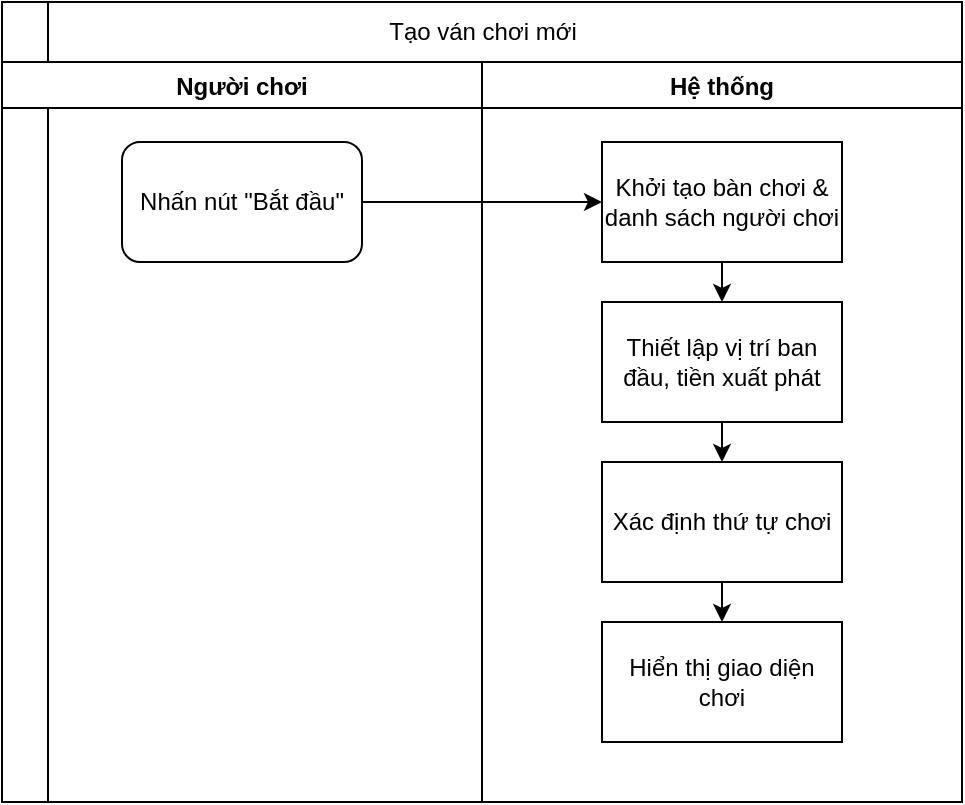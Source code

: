 <mxfile version="26.2.13">
  <diagram name="Tao_van_choi_moi" id="Tao_van_choi_moi">
    <mxGraphModel dx="1238" dy="535" grid="1" gridSize="10" guides="1" tooltips="1" connect="1" arrows="1" fold="1" page="1" pageScale="1" pageWidth="827" pageHeight="1169" math="0" shadow="0">
      <root>
        <mxCell id="0" />
        <mxCell id="1" parent="0" />
        <mxCell id="2" value="" style="swimlane;horizontal=0;" parent="1" vertex="1">
          <mxGeometry x="174" y="50" width="480" height="400" as="geometry" />
        </mxCell>
        <mxCell id="3" value="Người chơi" style="swimlane;horizontal=1;" parent="2" vertex="1">
          <mxGeometry y="30" width="240" height="370" as="geometry" />
        </mxCell>
        <mxCell id="bVVMIQz_1_GRzr4pBegv-6" value="Nhấn nút &quot;Bắt đầu&quot;" style="rounded=1;whiteSpace=wrap;html=1;" parent="3" vertex="1">
          <mxGeometry x="60" y="40" width="120" height="60" as="geometry" />
        </mxCell>
        <mxCell id="4" value="Hệ thống" style="swimlane;horizontal=1;" parent="2" vertex="1">
          <mxGeometry x="240" y="30" width="240" height="370" as="geometry" />
        </mxCell>
        <mxCell id="bVVMIQz_1_GRzr4pBegv-8" value="Khởi tạo bàn chơi &amp;amp; danh sách người chơi" style="rounded=0;whiteSpace=wrap;html=1;" parent="4" vertex="1">
          <mxGeometry x="60" y="40" width="120" height="60" as="geometry" />
        </mxCell>
        <mxCell id="bVVMIQz_1_GRzr4pBegv-10" value="Thiết lập vị trí ban đầu, tiền xuất phát" style="rounded=0;whiteSpace=wrap;html=1;" parent="4" vertex="1">
          <mxGeometry x="60" y="120" width="120" height="60" as="geometry" />
        </mxCell>
        <mxCell id="bVVMIQz_1_GRzr4pBegv-9" value="" style="endArrow=classic;html=1;rounded=0;exitX=0.5;exitY=1;exitDx=0;exitDy=0;entryX=0.5;entryY=0;entryDx=0;entryDy=0;" parent="4" source="bVVMIQz_1_GRzr4pBegv-8" target="bVVMIQz_1_GRzr4pBegv-10" edge="1">
          <mxGeometry width="50" height="50" relative="1" as="geometry">
            <mxPoint x="110" y="230" as="sourcePoint" />
            <mxPoint x="120" y="150" as="targetPoint" />
          </mxGeometry>
        </mxCell>
        <mxCell id="bVVMIQz_1_GRzr4pBegv-12" value="" style="endArrow=classic;html=1;rounded=0;entryX=0.5;entryY=0;entryDx=0;entryDy=0;exitX=0.5;exitY=1;exitDx=0;exitDy=0;" parent="4" target="bVVMIQz_1_GRzr4pBegv-14" edge="1" source="bVVMIQz_1_GRzr4pBegv-10">
          <mxGeometry width="50" height="50" relative="1" as="geometry">
            <mxPoint x="120" y="190" as="sourcePoint" />
            <mxPoint x="119.5" y="220" as="targetPoint" />
          </mxGeometry>
        </mxCell>
        <mxCell id="bVVMIQz_1_GRzr4pBegv-14" value="Xác định thứ tự chơi" style="rounded=0;whiteSpace=wrap;html=1;" parent="4" vertex="1">
          <mxGeometry x="60" y="200" width="120" height="60" as="geometry" />
        </mxCell>
        <mxCell id="bVVMIQz_1_GRzr4pBegv-16" value="Hiển thị giao diện chơi" style="rounded=0;whiteSpace=wrap;html=1;" parent="4" vertex="1">
          <mxGeometry x="60" y="280" width="120" height="60" as="geometry" />
        </mxCell>
        <mxCell id="bVVMIQz_1_GRzr4pBegv-17" value="" style="endArrow=classic;html=1;rounded=0;exitX=0.5;exitY=1;exitDx=0;exitDy=0;" parent="4" source="bVVMIQz_1_GRzr4pBegv-14" target="bVVMIQz_1_GRzr4pBegv-16" edge="1">
          <mxGeometry width="50" height="50" relative="1" as="geometry">
            <mxPoint x="110" y="230" as="sourcePoint" />
            <mxPoint x="160" y="180" as="targetPoint" />
          </mxGeometry>
        </mxCell>
        <mxCell id="bVVMIQz_1_GRzr4pBegv-7" value="" style="endArrow=classic;html=1;rounded=0;exitX=1;exitY=0.5;exitDx=0;exitDy=0;entryX=0;entryY=0.5;entryDx=0;entryDy=0;" parent="2" source="bVVMIQz_1_GRzr4pBegv-6" target="bVVMIQz_1_GRzr4pBegv-8" edge="1">
          <mxGeometry width="50" height="50" relative="1" as="geometry">
            <mxPoint x="350" y="260" as="sourcePoint" />
            <mxPoint x="300" y="100" as="targetPoint" />
          </mxGeometry>
        </mxCell>
        <mxCell id="r2M9D7wKV0BXNsKFfsIn-4" value="Tạo ván chơi mới" style="text;html=1;align=center;verticalAlign=middle;resizable=0;points=[];autosize=1;strokeColor=none;fillColor=none;" parent="2" vertex="1">
          <mxGeometry x="180" width="120" height="30" as="geometry" />
        </mxCell>
      </root>
    </mxGraphModel>
  </diagram>
</mxfile>

